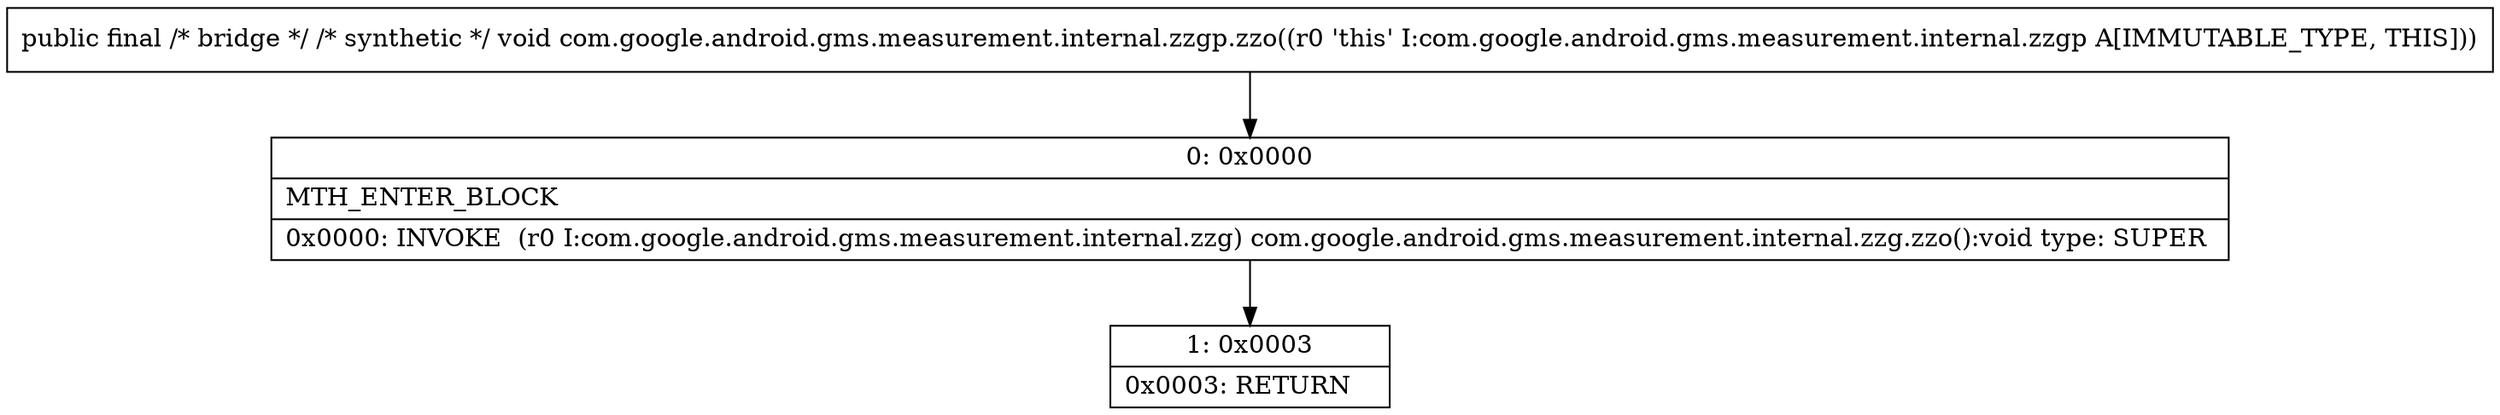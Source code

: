 digraph "CFG forcom.google.android.gms.measurement.internal.zzgp.zzo()V" {
Node_0 [shape=record,label="{0\:\ 0x0000|MTH_ENTER_BLOCK\l|0x0000: INVOKE  (r0 I:com.google.android.gms.measurement.internal.zzg) com.google.android.gms.measurement.internal.zzg.zzo():void type: SUPER \l}"];
Node_1 [shape=record,label="{1\:\ 0x0003|0x0003: RETURN   \l}"];
MethodNode[shape=record,label="{public final \/* bridge *\/ \/* synthetic *\/ void com.google.android.gms.measurement.internal.zzgp.zzo((r0 'this' I:com.google.android.gms.measurement.internal.zzgp A[IMMUTABLE_TYPE, THIS])) }"];
MethodNode -> Node_0;
Node_0 -> Node_1;
}

